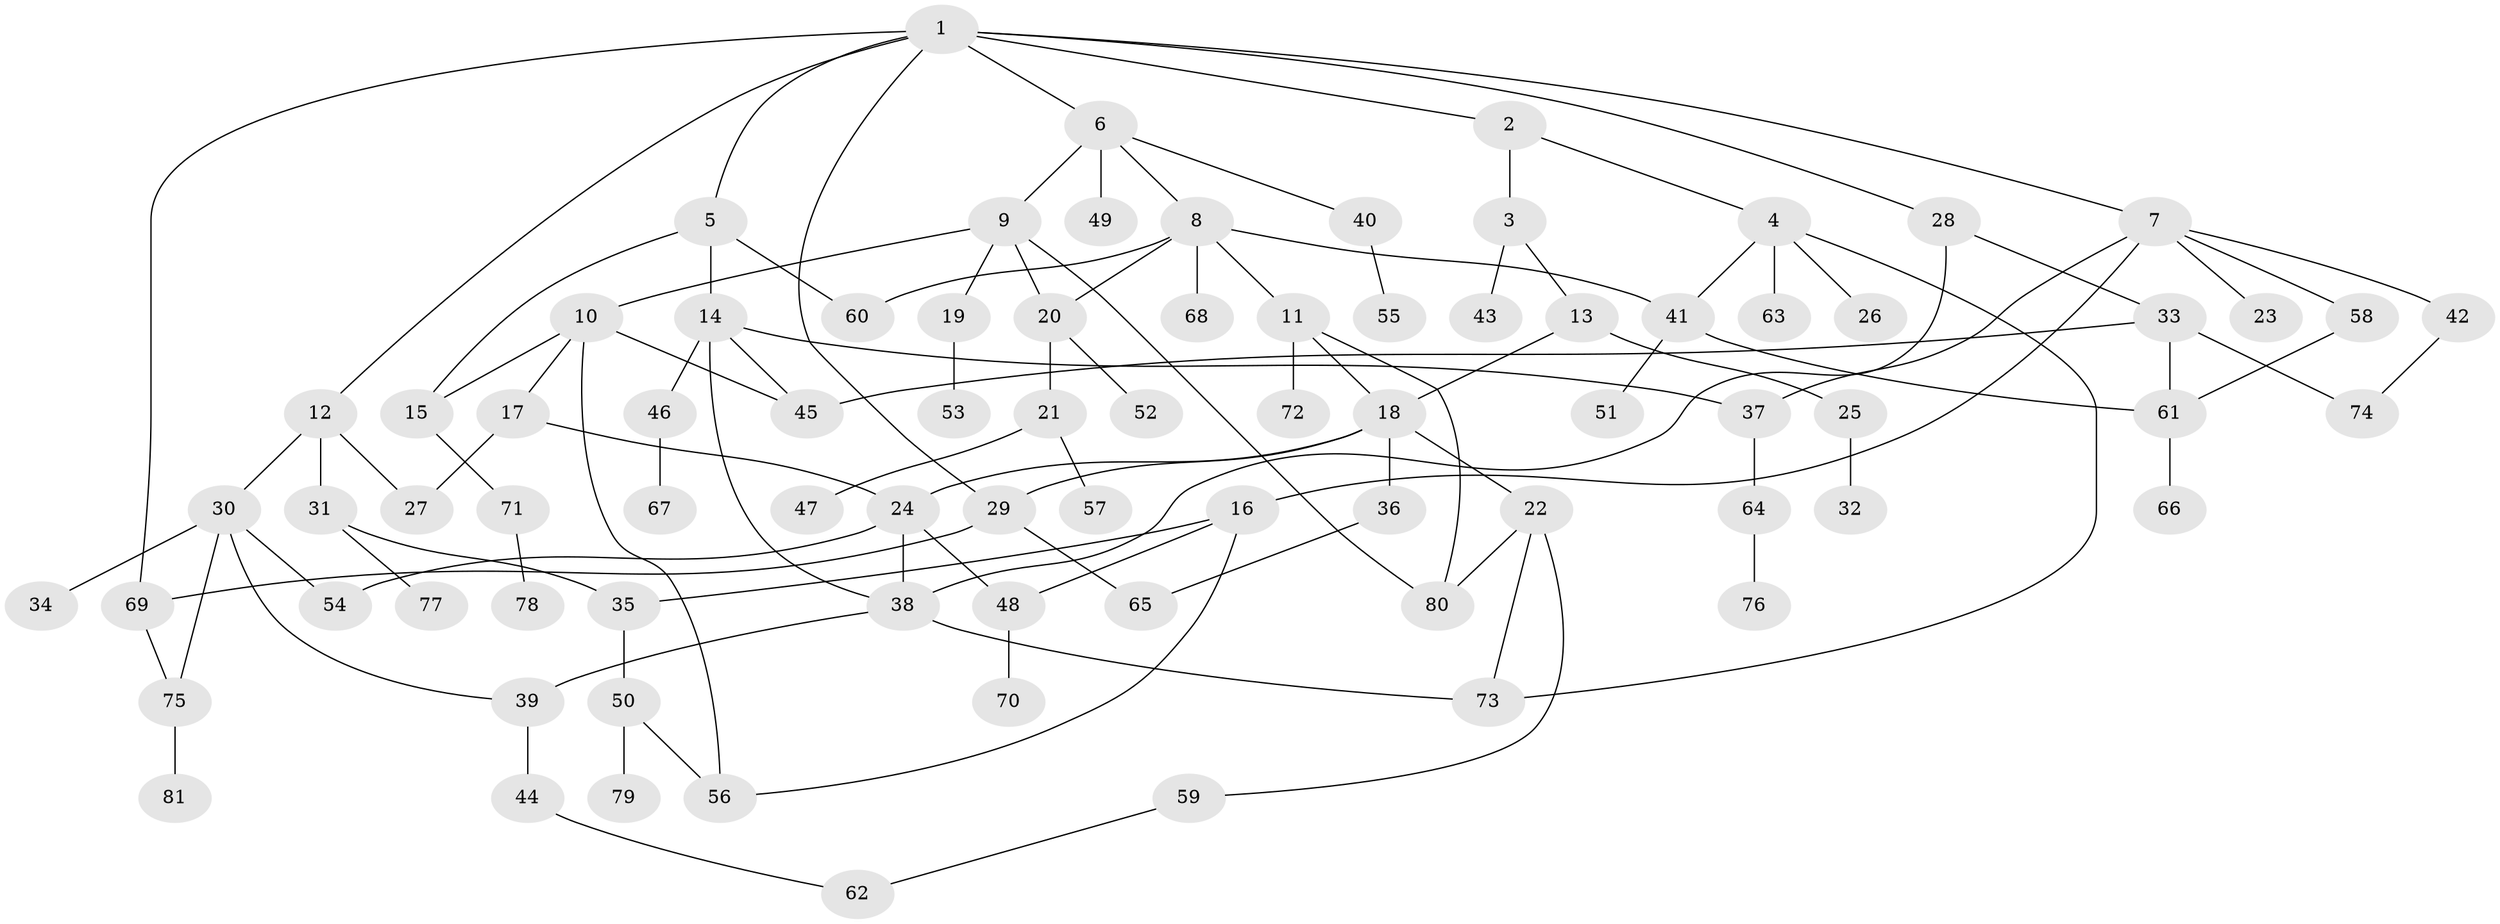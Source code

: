 // Generated by graph-tools (version 1.1) at 2025/49/03/09/25 03:49:20]
// undirected, 81 vertices, 110 edges
graph export_dot {
graph [start="1"]
  node [color=gray90,style=filled];
  1;
  2;
  3;
  4;
  5;
  6;
  7;
  8;
  9;
  10;
  11;
  12;
  13;
  14;
  15;
  16;
  17;
  18;
  19;
  20;
  21;
  22;
  23;
  24;
  25;
  26;
  27;
  28;
  29;
  30;
  31;
  32;
  33;
  34;
  35;
  36;
  37;
  38;
  39;
  40;
  41;
  42;
  43;
  44;
  45;
  46;
  47;
  48;
  49;
  50;
  51;
  52;
  53;
  54;
  55;
  56;
  57;
  58;
  59;
  60;
  61;
  62;
  63;
  64;
  65;
  66;
  67;
  68;
  69;
  70;
  71;
  72;
  73;
  74;
  75;
  76;
  77;
  78;
  79;
  80;
  81;
  1 -- 2;
  1 -- 5;
  1 -- 6;
  1 -- 7;
  1 -- 12;
  1 -- 28;
  1 -- 29;
  1 -- 69;
  2 -- 3;
  2 -- 4;
  3 -- 13;
  3 -- 43;
  4 -- 26;
  4 -- 63;
  4 -- 73;
  4 -- 41;
  5 -- 14;
  5 -- 15;
  5 -- 60;
  6 -- 8;
  6 -- 9;
  6 -- 40;
  6 -- 49;
  7 -- 16;
  7 -- 23;
  7 -- 37;
  7 -- 42;
  7 -- 58;
  8 -- 11;
  8 -- 41;
  8 -- 68;
  8 -- 60;
  8 -- 20;
  9 -- 10;
  9 -- 19;
  9 -- 20;
  9 -- 80;
  10 -- 17;
  10 -- 56;
  10 -- 45;
  10 -- 15;
  11 -- 72;
  11 -- 80;
  11 -- 18;
  12 -- 27;
  12 -- 30;
  12 -- 31;
  13 -- 18;
  13 -- 25;
  14 -- 38;
  14 -- 45;
  14 -- 46;
  14 -- 37;
  15 -- 71;
  16 -- 48;
  16 -- 35;
  16 -- 56;
  17 -- 27;
  17 -- 24;
  18 -- 22;
  18 -- 24;
  18 -- 29;
  18 -- 36;
  19 -- 53;
  20 -- 21;
  20 -- 52;
  21 -- 47;
  21 -- 57;
  22 -- 59;
  22 -- 73;
  22 -- 80;
  24 -- 54;
  24 -- 38;
  24 -- 48;
  25 -- 32;
  28 -- 33;
  28 -- 38;
  29 -- 69;
  29 -- 65;
  30 -- 34;
  30 -- 39;
  30 -- 75;
  30 -- 54;
  31 -- 35;
  31 -- 77;
  33 -- 45;
  33 -- 74;
  33 -- 61;
  35 -- 50;
  36 -- 65;
  37 -- 64;
  38 -- 39;
  38 -- 73;
  39 -- 44;
  40 -- 55;
  41 -- 51;
  41 -- 61;
  42 -- 74;
  44 -- 62;
  46 -- 67;
  48 -- 70;
  50 -- 79;
  50 -- 56;
  58 -- 61;
  59 -- 62;
  61 -- 66;
  64 -- 76;
  69 -- 75;
  71 -- 78;
  75 -- 81;
}
